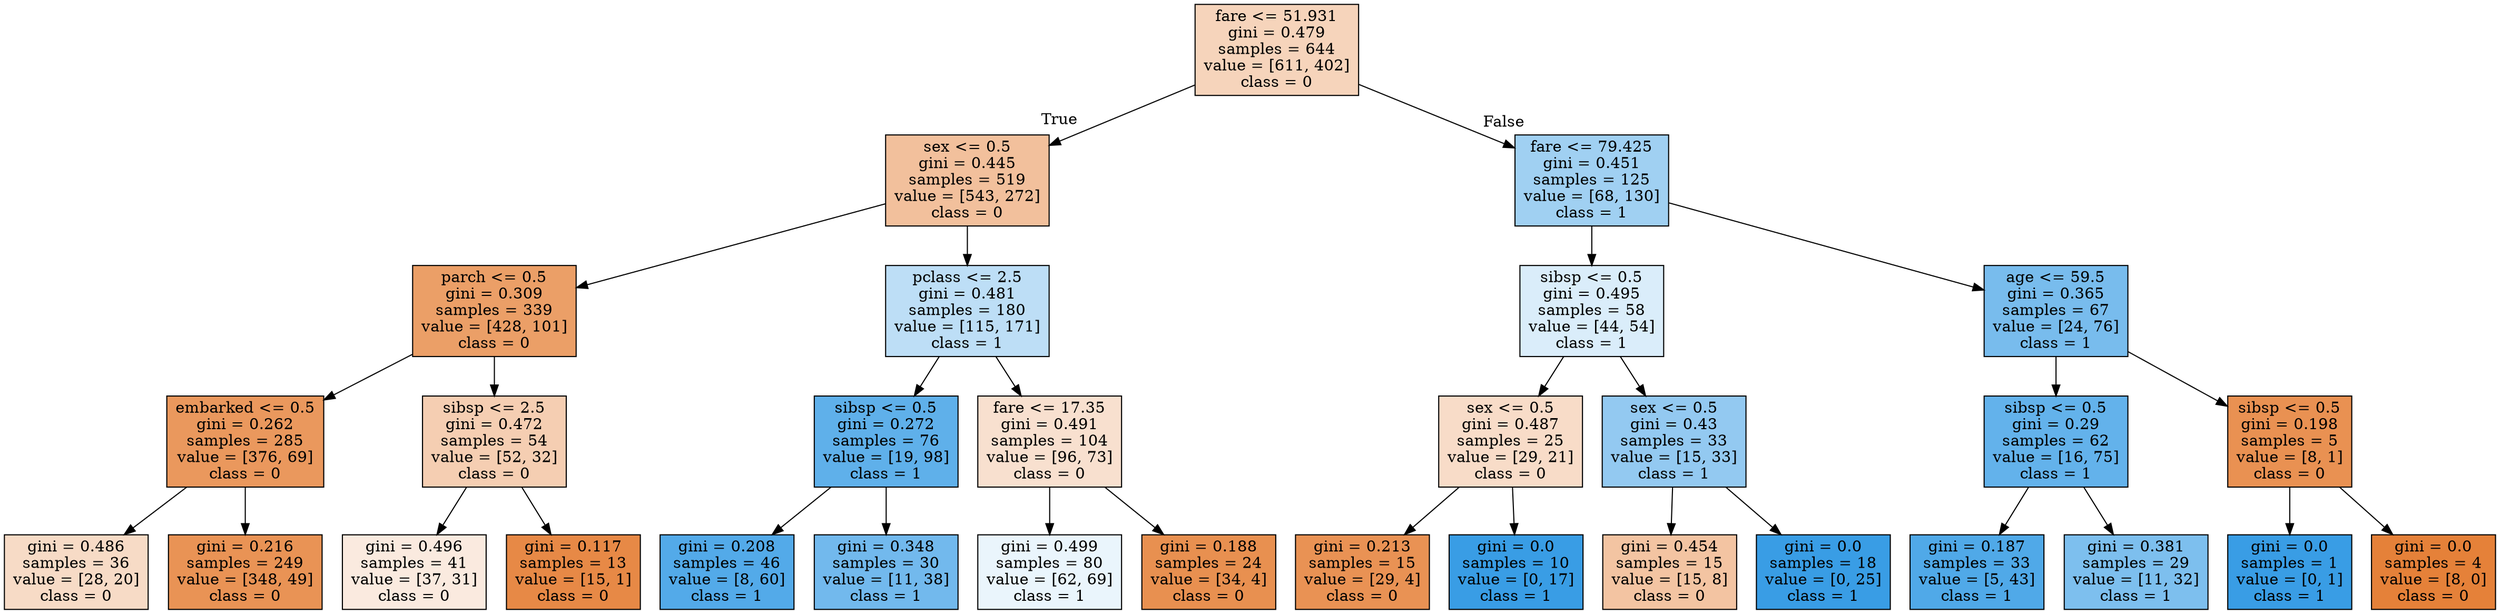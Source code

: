 digraph Tree {
node [shape=box, style="filled", color="black"] ;
graph [ranksep=equally, splines=polyline] ;
0 [label="fare <= 51.931\ngini = 0.479\nsamples = 644\nvalue = [611, 402]\nclass = 0", fillcolor="#e5813957"] ;
1 [label="sex <= 0.5\ngini = 0.445\nsamples = 519\nvalue = [543, 272]\nclass = 0", fillcolor="#e581397f"] ;
0 -> 1 [labeldistance=2.5, labelangle=45, headlabel="True"] ;
2 [label="parch <= 0.5\ngini = 0.309\nsamples = 339\nvalue = [428, 101]\nclass = 0", fillcolor="#e58139c3"] ;
1 -> 2 ;
3 [label="embarked <= 0.5\ngini = 0.262\nsamples = 285\nvalue = [376, 69]\nclass = 0", fillcolor="#e58139d0"] ;
2 -> 3 ;
4 [label="gini = 0.486\nsamples = 36\nvalue = [28, 20]\nclass = 0", fillcolor="#e5813949"] ;
3 -> 4 ;
5 [label="gini = 0.216\nsamples = 249\nvalue = [348, 49]\nclass = 0", fillcolor="#e58139db"] ;
3 -> 5 ;
6 [label="sibsp <= 2.5\ngini = 0.472\nsamples = 54\nvalue = [52, 32]\nclass = 0", fillcolor="#e5813962"] ;
2 -> 6 ;
7 [label="gini = 0.496\nsamples = 41\nvalue = [37, 31]\nclass = 0", fillcolor="#e5813929"] ;
6 -> 7 ;
8 [label="gini = 0.117\nsamples = 13\nvalue = [15, 1]\nclass = 0", fillcolor="#e58139ee"] ;
6 -> 8 ;
9 [label="pclass <= 2.5\ngini = 0.481\nsamples = 180\nvalue = [115, 171]\nclass = 1", fillcolor="#399de554"] ;
1 -> 9 ;
10 [label="sibsp <= 0.5\ngini = 0.272\nsamples = 76\nvalue = [19, 98]\nclass = 1", fillcolor="#399de5ce"] ;
9 -> 10 ;
11 [label="gini = 0.208\nsamples = 46\nvalue = [8, 60]\nclass = 1", fillcolor="#399de5dd"] ;
10 -> 11 ;
12 [label="gini = 0.348\nsamples = 30\nvalue = [11, 38]\nclass = 1", fillcolor="#399de5b5"] ;
10 -> 12 ;
13 [label="fare <= 17.35\ngini = 0.491\nsamples = 104\nvalue = [96, 73]\nclass = 0", fillcolor="#e581393d"] ;
9 -> 13 ;
14 [label="gini = 0.499\nsamples = 80\nvalue = [62, 69]\nclass = 1", fillcolor="#399de51a"] ;
13 -> 14 ;
15 [label="gini = 0.188\nsamples = 24\nvalue = [34, 4]\nclass = 0", fillcolor="#e58139e1"] ;
13 -> 15 ;
16 [label="fare <= 79.425\ngini = 0.451\nsamples = 125\nvalue = [68, 130]\nclass = 1", fillcolor="#399de57a"] ;
0 -> 16 [labeldistance=2.5, labelangle=-45, headlabel="False"] ;
17 [label="sibsp <= 0.5\ngini = 0.495\nsamples = 58\nvalue = [44, 54]\nclass = 1", fillcolor="#399de52f"] ;
16 -> 17 ;
18 [label="sex <= 0.5\ngini = 0.487\nsamples = 25\nvalue = [29, 21]\nclass = 0", fillcolor="#e5813946"] ;
17 -> 18 ;
19 [label="gini = 0.213\nsamples = 15\nvalue = [29, 4]\nclass = 0", fillcolor="#e58139dc"] ;
18 -> 19 ;
20 [label="gini = 0.0\nsamples = 10\nvalue = [0, 17]\nclass = 1", fillcolor="#399de5ff"] ;
18 -> 20 ;
21 [label="sex <= 0.5\ngini = 0.43\nsamples = 33\nvalue = [15, 33]\nclass = 1", fillcolor="#399de58b"] ;
17 -> 21 ;
22 [label="gini = 0.454\nsamples = 15\nvalue = [15, 8]\nclass = 0", fillcolor="#e5813977"] ;
21 -> 22 ;
23 [label="gini = 0.0\nsamples = 18\nvalue = [0, 25]\nclass = 1", fillcolor="#399de5ff"] ;
21 -> 23 ;
24 [label="age <= 59.5\ngini = 0.365\nsamples = 67\nvalue = [24, 76]\nclass = 1", fillcolor="#399de5ae"] ;
16 -> 24 ;
25 [label="sibsp <= 0.5\ngini = 0.29\nsamples = 62\nvalue = [16, 75]\nclass = 1", fillcolor="#399de5c9"] ;
24 -> 25 ;
26 [label="gini = 0.187\nsamples = 33\nvalue = [5, 43]\nclass = 1", fillcolor="#399de5e1"] ;
25 -> 26 ;
27 [label="gini = 0.381\nsamples = 29\nvalue = [11, 32]\nclass = 1", fillcolor="#399de5a7"] ;
25 -> 27 ;
28 [label="sibsp <= 0.5\ngini = 0.198\nsamples = 5\nvalue = [8, 1]\nclass = 0", fillcolor="#e58139df"] ;
24 -> 28 ;
29 [label="gini = 0.0\nsamples = 1\nvalue = [0, 1]\nclass = 1", fillcolor="#399de5ff"] ;
28 -> 29 ;
30 [label="gini = 0.0\nsamples = 4\nvalue = [8, 0]\nclass = 0", fillcolor="#e58139ff"] ;
28 -> 30 ;
{rank=same ; 0} ;
{rank=same ; 1; 16} ;
{rank=same ; 2; 9; 17; 24} ;
{rank=same ; 3; 6; 10; 13; 18; 21; 25; 28} ;
{rank=same ; 4; 5; 7; 8; 11; 12; 14; 15; 19; 20; 22; 23; 26; 27; 29; 30} ;
}